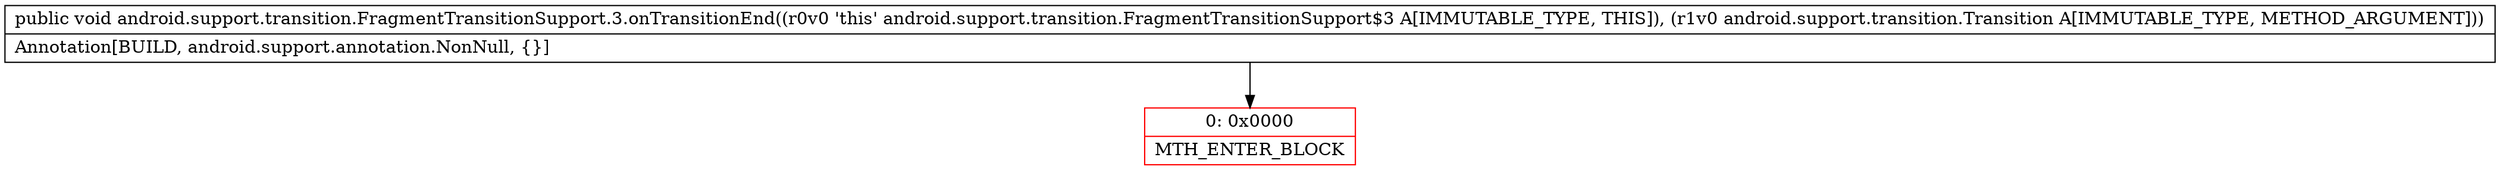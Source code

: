 digraph "CFG forandroid.support.transition.FragmentTransitionSupport.3.onTransitionEnd(Landroid\/support\/transition\/Transition;)V" {
subgraph cluster_Region_875002497 {
label = "R(0)";
node [shape=record,color=blue];
}
Node_0 [shape=record,color=red,label="{0\:\ 0x0000|MTH_ENTER_BLOCK\l}"];
MethodNode[shape=record,label="{public void android.support.transition.FragmentTransitionSupport.3.onTransitionEnd((r0v0 'this' android.support.transition.FragmentTransitionSupport$3 A[IMMUTABLE_TYPE, THIS]), (r1v0 android.support.transition.Transition A[IMMUTABLE_TYPE, METHOD_ARGUMENT]))  | Annotation[BUILD, android.support.annotation.NonNull, \{\}]\l}"];
MethodNode -> Node_0;
}

